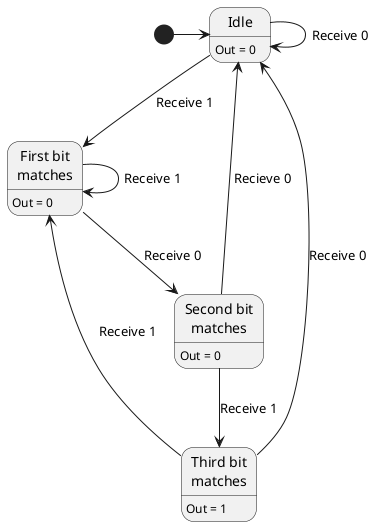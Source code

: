 @startuml

state "Idle" as idle
idle : Out = 0

state "First bit\nmatches" as bit0
bit0 : Out = 0

state "Second bit\nmatches" as bit1
bit1 : Out = 0

state "Third bit\nmatches" as bit2
bit2 : Out = 1

[*] -> idle
idle --> idle : Receive 0
idle --> bit0 : Receive 1
bit0 --> bit0 : Receive 1
bit0 --> bit1 : Receive 0
bit1 --> idle : Recieve 0
bit1 --> bit2 : Receive 1
bit2 --> bit0 : Receive 1
bit2 --> idle : Receive 0

@enduml
